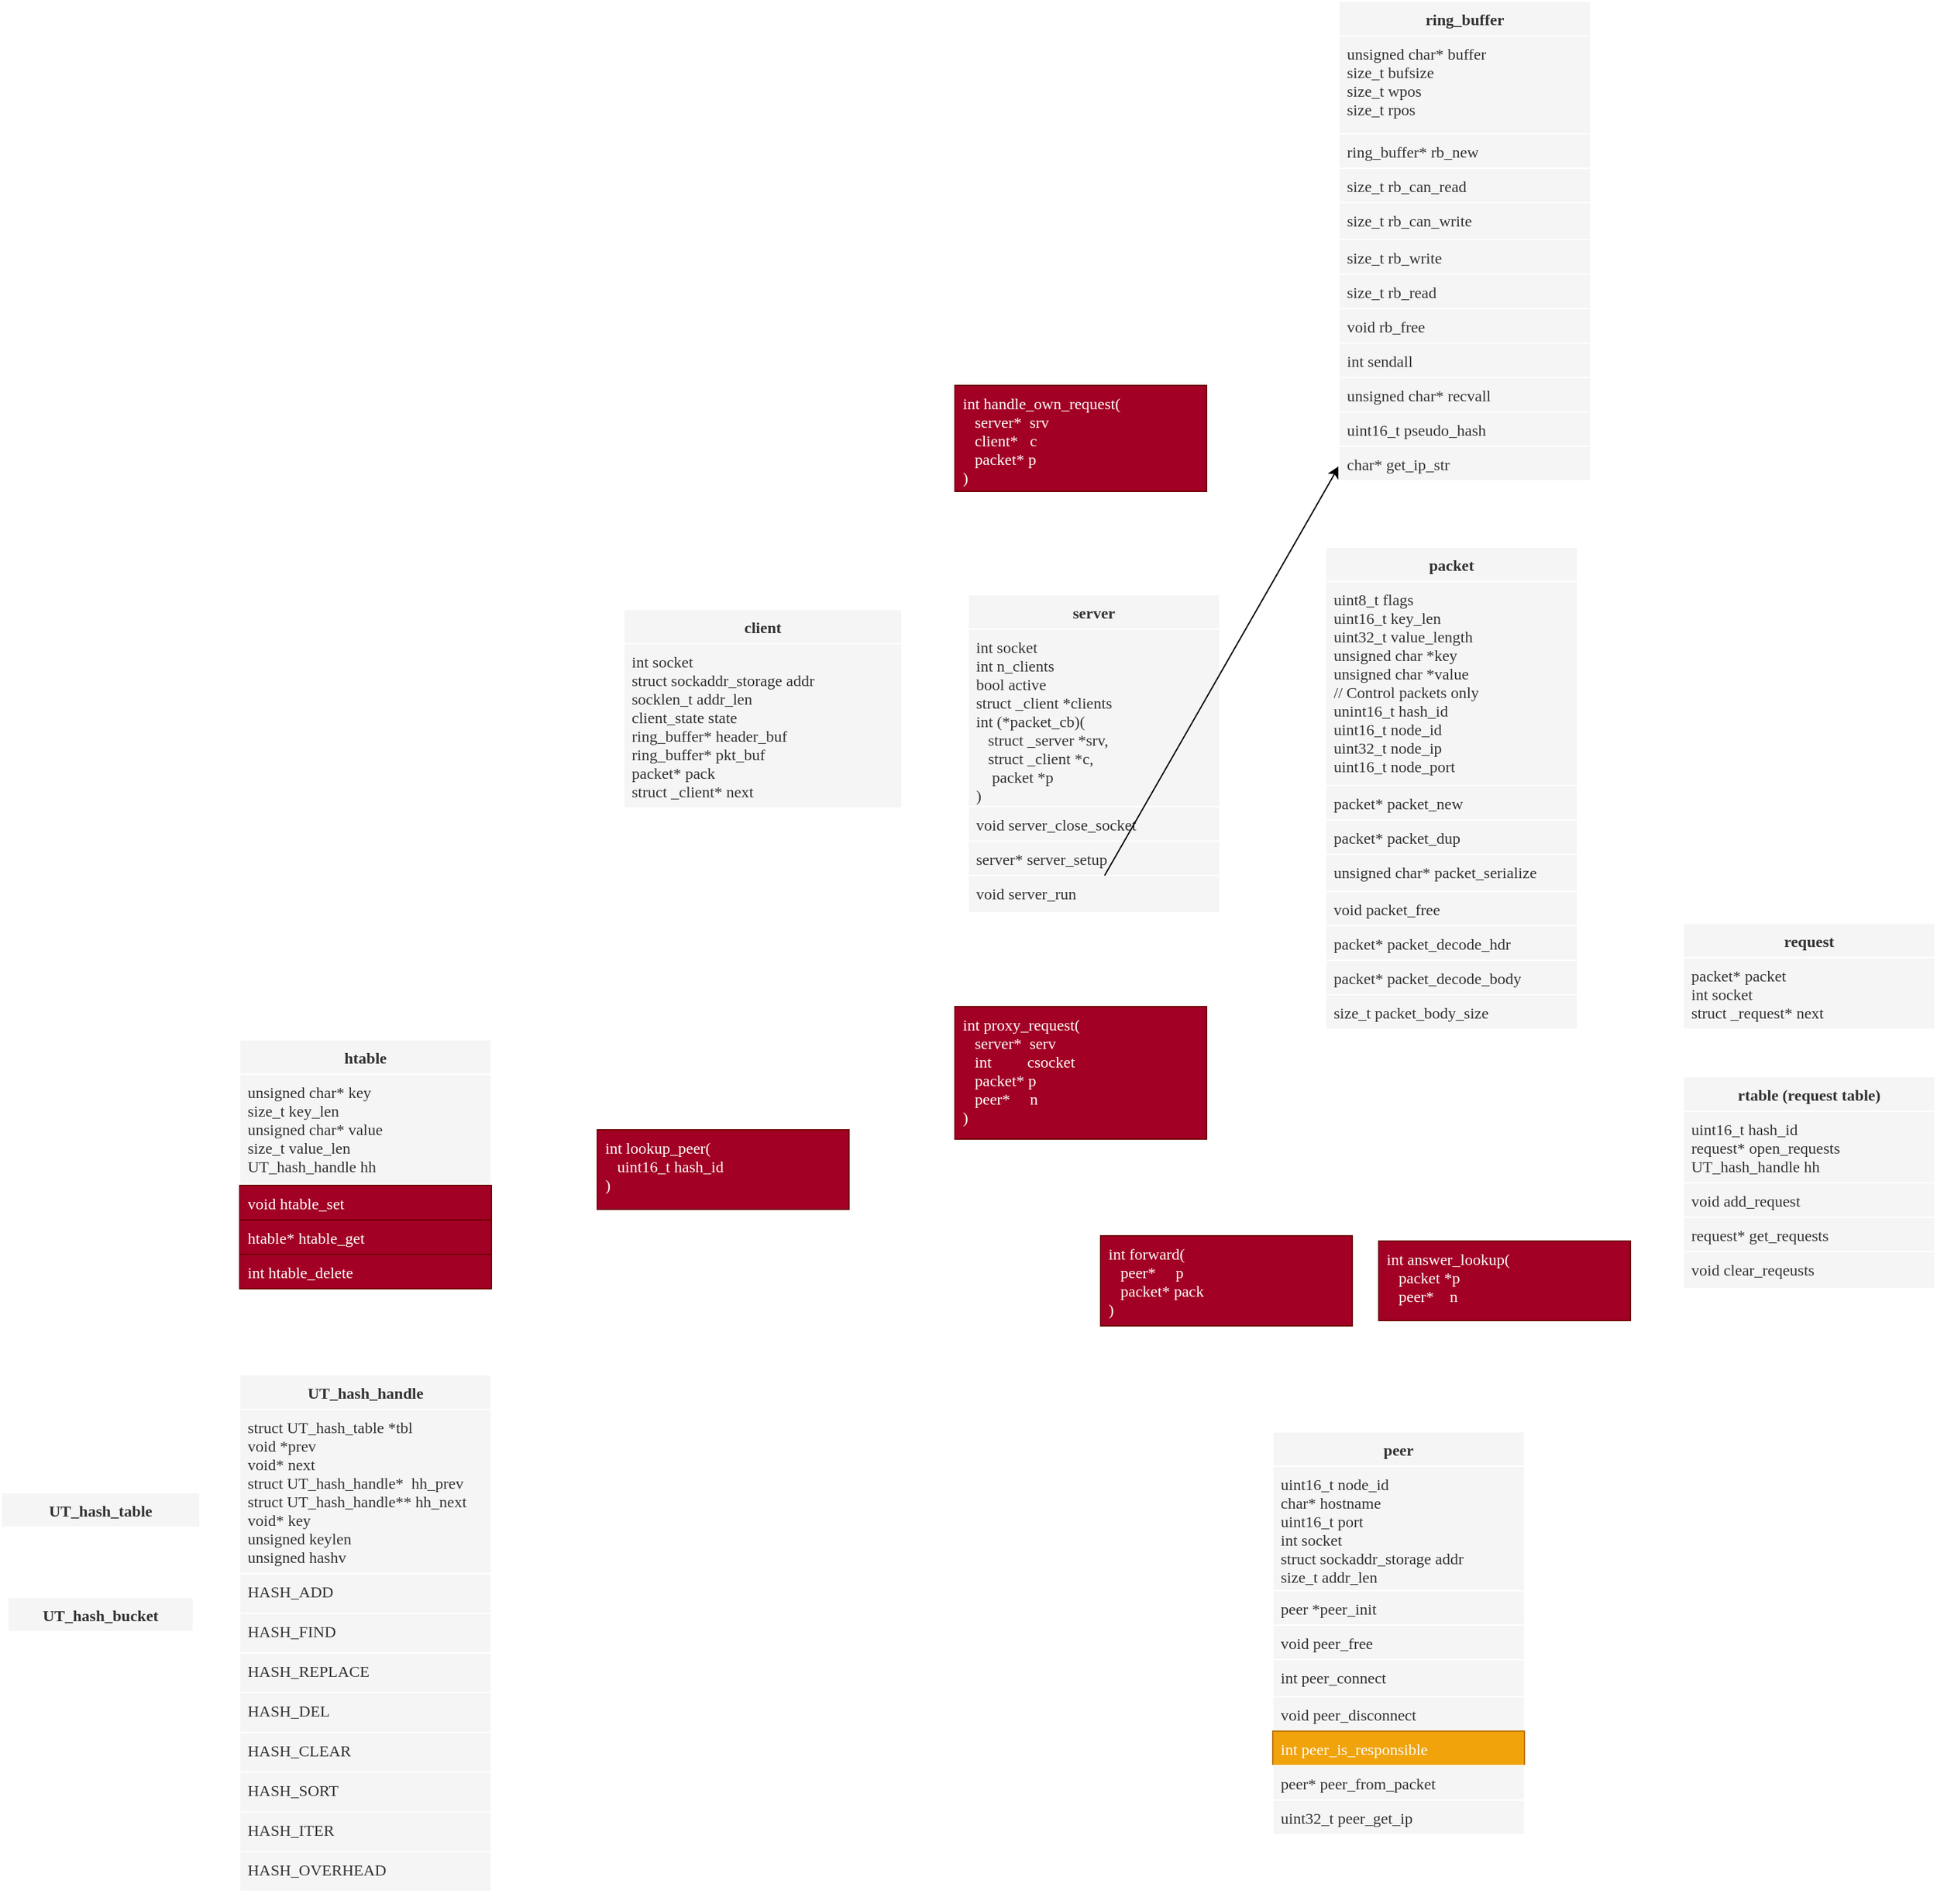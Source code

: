 <mxfile version="12.6.5" type="device"><diagram id="C5RBs43oDa-KdzZeNtuy" name="structs"><mxGraphModel dx="1529" dy="2798" grid="1" gridSize="10" guides="1" tooltips="1" connect="1" arrows="1" fold="1" page="1" pageScale="1" pageWidth="827" pageHeight="1169" math="0" shadow="0" extFonts="JetBrains Mono^https://fonts.googleapis.com/css?family=JetBrains+Mono"><root><mxCell id="WIyWlLk6GJQsqaUBKTNV-0"/><mxCell id="WIyWlLk6GJQsqaUBKTNV-1" parent="WIyWlLk6GJQsqaUBKTNV-0"/><mxCell id="I-B3Q_FS86BND2c91ETe-161" style="rounded=0;orthogonalLoop=1;jettySize=auto;html=1;labelBackgroundColor=none;fillColor=#f5f5f5;strokeColor=#FFFFFF;fontFamily=JetBrains Mono;FType=g;" parent="WIyWlLk6GJQsqaUBKTNV-1" source="I-B3Q_FS86BND2c91ETe-24" target="I-B3Q_FS86BND2c91ETe-50" edge="1"><mxGeometry relative="1" as="geometry"/></mxCell><mxCell id="I-B3Q_FS86BND2c91ETe-180" style="edgeStyle=none;rounded=0;orthogonalLoop=1;jettySize=auto;html=1;labelBackgroundColor=none;strokeColor=#FFFFFF;fontFamily=JetBrains Mono;FType=g;" parent="WIyWlLk6GJQsqaUBKTNV-1" source="I-B3Q_FS86BND2c91ETe-24" target="I-B3Q_FS86BND2c91ETe-173" edge="1"><mxGeometry relative="1" as="geometry"/></mxCell><mxCell id="I-B3Q_FS86BND2c91ETe-182" style="edgeStyle=none;rounded=0;orthogonalLoop=1;jettySize=auto;html=1;labelBackgroundColor=none;strokeColor=#FFFFFF;fontFamily=JetBrains Mono;FType=g;" parent="WIyWlLk6GJQsqaUBKTNV-1" source="I-B3Q_FS86BND2c91ETe-24" target="I-B3Q_FS86BND2c91ETe-174" edge="1"><mxGeometry relative="1" as="geometry"/></mxCell><mxCell id="I-B3Q_FS86BND2c91ETe-183" style="edgeStyle=none;rounded=0;orthogonalLoop=1;jettySize=auto;html=1;labelBackgroundColor=none;strokeColor=#FFFFFF;fontFamily=JetBrains Mono;FType=g;" parent="WIyWlLk6GJQsqaUBKTNV-1" source="I-B3Q_FS86BND2c91ETe-24" target="I-B3Q_FS86BND2c91ETe-176" edge="1"><mxGeometry relative="1" as="geometry"/></mxCell><mxCell id="I-B3Q_FS86BND2c91ETe-186" style="edgeStyle=none;rounded=0;orthogonalLoop=1;jettySize=auto;html=1;labelBackgroundColor=none;strokeColor=#FFFFFF;fontFamily=JetBrains Mono;FType=g;" parent="WIyWlLk6GJQsqaUBKTNV-1" source="I-B3Q_FS86BND2c91ETe-24" target="I-B3Q_FS86BND2c91ETe-177" edge="1"><mxGeometry relative="1" as="geometry"/></mxCell><mxCell id="I-B3Q_FS86BND2c91ETe-24" value="packet" style="swimlane;fontStyle=1;align=center;verticalAlign=top;childLayout=stackLayout;horizontal=1;startSize=26;horizontalStack=0;resizeParent=1;resizeParentMax=0;resizeLast=0;collapsible=1;marginBottom=0;labelBackgroundColor=none;fillColor=#f5f5f5;strokeColor=#FFFFFF;fontColor=#333333;fontFamily=JetBrains Mono;FType=g;" parent="WIyWlLk6GJQsqaUBKTNV-1" vertex="1"><mxGeometry x="240" y="-1047" width="190" height="372" as="geometry"><mxRectangle x="-140" y="226" width="80" height="26" as="alternateBounds"/></mxGeometry></mxCell><mxCell id="I-B3Q_FS86BND2c91ETe-25" value="uint8_t flags&#10;uint16_t key_len&#10;uint32_t value_length&#10;unsigned char *key&#10;unsigned char *value&#10;// Control packets only&#10;unint16_t hash_id&#10;uint16_t node_id&#10;uint32_t node_ip&#10;uint16_t node_port" style="text;align=left;verticalAlign=top;spacingLeft=4;spacingRight=4;overflow=hidden;rotatable=0;points=[[0,0.5],[1,0.5]];portConstraint=eastwest;labelBackgroundColor=none;fillColor=#f5f5f5;strokeColor=#FFFFFF;fontColor=#333333;fontFamily=JetBrains Mono;FType=g;" parent="I-B3Q_FS86BND2c91ETe-24" vertex="1"><mxGeometry y="26" width="190" height="154" as="geometry"/></mxCell><mxCell id="I-B3Q_FS86BND2c91ETe-26" value="packet* packet_new" style="text;align=left;verticalAlign=top;spacingLeft=4;spacingRight=4;overflow=hidden;rotatable=0;points=[[0,0.5],[1,0.5]];portConstraint=eastwest;labelBackgroundColor=none;fillColor=#f5f5f5;strokeColor=#FFFFFF;fontColor=#333333;fontFamily=JetBrains Mono;FType=g;" parent="I-B3Q_FS86BND2c91ETe-24" vertex="1"><mxGeometry y="180" width="190" height="26" as="geometry"/></mxCell><mxCell id="I-B3Q_FS86BND2c91ETe-27" value="packet* packet_dup" style="text;align=left;verticalAlign=top;spacingLeft=4;spacingRight=4;overflow=hidden;rotatable=0;points=[[0,0.5],[1,0.5]];portConstraint=eastwest;labelBackgroundColor=none;fillColor=#f5f5f5;strokeColor=#FFFFFF;fontColor=#333333;fontFamily=JetBrains Mono;FType=g;" parent="I-B3Q_FS86BND2c91ETe-24" vertex="1"><mxGeometry y="206" width="190" height="26" as="geometry"/></mxCell><mxCell id="I-B3Q_FS86BND2c91ETe-28" value="unsigned char* packet_serialize" style="text;align=left;verticalAlign=top;spacingLeft=4;spacingRight=4;overflow=hidden;rotatable=0;points=[[0,0.5],[1,0.5]];portConstraint=eastwest;labelBackgroundColor=none;fillColor=#f5f5f5;strokeColor=#FFFFFF;fontColor=#333333;fontFamily=JetBrains Mono;FType=g;" parent="I-B3Q_FS86BND2c91ETe-24" vertex="1"><mxGeometry y="232" width="190" height="28" as="geometry"/></mxCell><mxCell id="I-B3Q_FS86BND2c91ETe-30" value="void packet_free" style="text;align=left;verticalAlign=top;spacingLeft=4;spacingRight=4;overflow=hidden;rotatable=0;points=[[0,0.5],[1,0.5]];portConstraint=eastwest;labelBackgroundColor=none;fillColor=#f5f5f5;strokeColor=#FFFFFF;fontColor=#333333;fontFamily=JetBrains Mono;FType=g;" parent="I-B3Q_FS86BND2c91ETe-24" vertex="1"><mxGeometry y="260" width="190" height="26" as="geometry"/></mxCell><mxCell id="I-B3Q_FS86BND2c91ETe-23" value="packet* packet_decode_hdr" style="text;align=left;verticalAlign=top;spacingLeft=4;spacingRight=4;overflow=hidden;rotatable=0;points=[[0,0.5],[1,0.5]];portConstraint=eastwest;labelBackgroundColor=none;fillColor=#f5f5f5;strokeColor=#FFFFFF;fontColor=#333333;fontFamily=JetBrains Mono;FType=g;" parent="I-B3Q_FS86BND2c91ETe-24" vertex="1"><mxGeometry y="286" width="190" height="26" as="geometry"/></mxCell><mxCell id="I-B3Q_FS86BND2c91ETe-37" value="packet* packet_decode_body" style="text;align=left;verticalAlign=top;spacingLeft=4;spacingRight=4;overflow=hidden;rotatable=0;points=[[0,0.5],[1,0.5]];portConstraint=eastwest;labelBackgroundColor=none;fillColor=#f5f5f5;strokeColor=#FFFFFF;fontColor=#333333;fontFamily=JetBrains Mono;FType=g;" parent="I-B3Q_FS86BND2c91ETe-24" vertex="1"><mxGeometry y="312" width="190" height="26" as="geometry"/></mxCell><mxCell id="I-B3Q_FS86BND2c91ETe-39" value="size_t packet_body_size" style="text;align=left;verticalAlign=top;spacingLeft=4;spacingRight=4;overflow=hidden;rotatable=0;points=[[0,0.5],[1,0.5]];portConstraint=eastwest;labelBackgroundColor=none;fillColor=#f5f5f5;strokeColor=#FFFFFF;fontColor=#333333;fontFamily=JetBrains Mono;FType=g;" parent="I-B3Q_FS86BND2c91ETe-24" vertex="1"><mxGeometry y="338" width="190" height="26" as="geometry"/></mxCell><mxCell id="I-B3Q_FS86BND2c91ETe-29" value="" style="line;strokeWidth=1;align=left;verticalAlign=middle;spacingTop=-1;spacingLeft=3;spacingRight=3;rotatable=0;labelPosition=right;points=[];portConstraint=eastwest;labelBackgroundColor=none;fillColor=#f5f5f5;strokeColor=#FFFFFF;fontColor=#333333;fontFamily=JetBrains Mono;FType=g;" parent="I-B3Q_FS86BND2c91ETe-24" vertex="1"><mxGeometry y="364" width="190" height="8" as="geometry"/></mxCell><mxCell id="I-B3Q_FS86BND2c91ETe-159" style="rounded=0;orthogonalLoop=1;jettySize=auto;html=1;labelBackgroundColor=none;fillColor=#f5f5f5;strokeColor=#FFFFFF;fontFamily=JetBrains Mono;FType=g;" parent="WIyWlLk6GJQsqaUBKTNV-1" source="I-B3Q_FS86BND2c91ETe-40" target="I-B3Q_FS86BND2c91ETe-50" edge="1"><mxGeometry relative="1" as="geometry"/></mxCell><mxCell id="I-B3Q_FS86BND2c91ETe-184" style="edgeStyle=none;rounded=0;orthogonalLoop=1;jettySize=auto;html=1;labelBackgroundColor=none;strokeColor=#FFFFFF;fontFamily=JetBrains Mono;FType=g;" parent="WIyWlLk6GJQsqaUBKTNV-1" source="I-B3Q_FS86BND2c91ETe-40" target="I-B3Q_FS86BND2c91ETe-176" edge="1"><mxGeometry relative="1" as="geometry"/></mxCell><mxCell id="I-B3Q_FS86BND2c91ETe-40" value="client" style="swimlane;fontStyle=1;align=center;verticalAlign=top;childLayout=stackLayout;horizontal=1;startSize=26;horizontalStack=0;resizeParent=1;resizeParentMax=0;resizeLast=0;collapsible=1;marginBottom=0;labelBackgroundColor=none;fillColor=#f5f5f5;strokeColor=#FFFFFF;fontColor=#333333;fontFamily=JetBrains Mono;FType=g;" parent="WIyWlLk6GJQsqaUBKTNV-1" vertex="1"><mxGeometry x="-290" y="-1000" width="210" height="158" as="geometry"><mxRectangle x="30" y="250" width="80" height="26" as="alternateBounds"/></mxGeometry></mxCell><mxCell id="I-B3Q_FS86BND2c91ETe-41" value="int socket&#10;struct sockaddr_storage addr&#10;socklen_t addr_len&#10;client_state state&#10;ring_buffer* header_buf&#10;ring_buffer* pkt_buf&#10;packet* pack&#10;struct _client* next" style="text;align=left;verticalAlign=top;spacingLeft=4;spacingRight=4;overflow=hidden;rotatable=0;points=[[0,0.5],[1,0.5]];portConstraint=eastwest;labelBackgroundColor=none;fillColor=#f5f5f5;strokeColor=#FFFFFF;fontColor=#333333;fontStyle=0;fontFamily=JetBrains Mono;FType=g;" parent="I-B3Q_FS86BND2c91ETe-40" vertex="1"><mxGeometry y="26" width="210" height="124" as="geometry"/></mxCell><mxCell id="I-B3Q_FS86BND2c91ETe-49" value="" style="line;strokeWidth=1;align=left;verticalAlign=middle;spacingTop=-1;spacingLeft=3;spacingRight=3;rotatable=0;labelPosition=right;points=[];portConstraint=eastwest;labelBackgroundColor=none;fillColor=#f5f5f5;strokeColor=#FFFFFF;fontColor=#333333;fontFamily=JetBrains Mono;FType=g;" parent="I-B3Q_FS86BND2c91ETe-40" vertex="1"><mxGeometry y="150" width="210" height="8" as="geometry"/></mxCell><mxCell id="I-B3Q_FS86BND2c91ETe-181" style="edgeStyle=none;rounded=0;orthogonalLoop=1;jettySize=auto;html=1;labelBackgroundColor=none;strokeColor=#FFFFFF;fontFamily=JetBrains Mono;FType=g;" parent="WIyWlLk6GJQsqaUBKTNV-1" source="I-B3Q_FS86BND2c91ETe-50" target="I-B3Q_FS86BND2c91ETe-174" edge="1"><mxGeometry relative="1" as="geometry"/></mxCell><mxCell id="I-B3Q_FS86BND2c91ETe-185" style="edgeStyle=none;rounded=0;orthogonalLoop=1;jettySize=auto;html=1;labelBackgroundColor=none;strokeColor=#FFFFFF;fontFamily=JetBrains Mono;FType=g;" parent="WIyWlLk6GJQsqaUBKTNV-1" source="I-B3Q_FS86BND2c91ETe-50" target="I-B3Q_FS86BND2c91ETe-176" edge="1"><mxGeometry relative="1" as="geometry"/></mxCell><mxCell id="I-B3Q_FS86BND2c91ETe-50" value="server" style="swimlane;fontStyle=1;align=center;verticalAlign=top;childLayout=stackLayout;horizontal=1;startSize=26;horizontalStack=0;resizeParent=1;resizeParentMax=0;resizeLast=0;collapsible=1;marginBottom=0;labelBackgroundColor=none;fillColor=#f5f5f5;strokeColor=#FFFFFF;fontColor=#333333;fontFamily=JetBrains Mono;FType=g;" parent="WIyWlLk6GJQsqaUBKTNV-1" vertex="1"><mxGeometry x="-30" y="-1011" width="190" height="248" as="geometry"><mxRectangle x="230" y="250" width="80" height="26" as="alternateBounds"/></mxGeometry></mxCell><mxCell id="I-B3Q_FS86BND2c91ETe-51" value="int socket&#10;int n_clients&#10;bool active&#10;struct _client *clients&#10;int (*packet_cb)(&#10;   struct _server *srv,&#10;   struct _client *c,&#10;    packet *p&#10;)" style="text;align=left;verticalAlign=top;spacingLeft=4;spacingRight=4;overflow=hidden;rotatable=0;points=[[0,0.5],[1,0.5]];portConstraint=eastwest;labelBackgroundColor=none;fillColor=#f5f5f5;strokeColor=#FFFFFF;fontColor=#333333;fontFamily=JetBrains Mono;FType=g;" parent="I-B3Q_FS86BND2c91ETe-50" vertex="1"><mxGeometry y="26" width="190" height="134" as="geometry"/></mxCell><mxCell id="I-B3Q_FS86BND2c91ETe-52" value="void server_close_socket" style="text;align=left;verticalAlign=top;spacingLeft=4;spacingRight=4;overflow=hidden;rotatable=0;points=[[0,0.5],[1,0.5]];portConstraint=eastwest;labelBackgroundColor=none;fillColor=#f5f5f5;strokeColor=#FFFFFF;fontColor=#333333;fontFamily=JetBrains Mono;FType=g;" parent="I-B3Q_FS86BND2c91ETe-50" vertex="1"><mxGeometry y="160" width="190" height="26" as="geometry"/></mxCell><mxCell id="I-B3Q_FS86BND2c91ETe-53" value="server* server_setup" style="text;align=left;verticalAlign=top;spacingLeft=4;spacingRight=4;overflow=hidden;rotatable=0;points=[[0,0.5],[1,0.5]];portConstraint=eastwest;labelBackgroundColor=none;fillColor=#f5f5f5;strokeColor=#FFFFFF;fontColor=#333333;fontFamily=JetBrains Mono;FType=g;" parent="I-B3Q_FS86BND2c91ETe-50" vertex="1"><mxGeometry y="186" width="190" height="26" as="geometry"/></mxCell><mxCell id="I-B3Q_FS86BND2c91ETe-54" value="void server_run" style="text;align=left;verticalAlign=top;spacingLeft=4;spacingRight=4;overflow=hidden;rotatable=0;points=[[0,0.5],[1,0.5]];portConstraint=eastwest;labelBackgroundColor=none;fillColor=#f5f5f5;strokeColor=#FFFFFF;fontColor=#333333;fontFamily=JetBrains Mono;FType=g;" parent="I-B3Q_FS86BND2c91ETe-50" vertex="1"><mxGeometry y="212" width="190" height="28" as="geometry"/></mxCell><mxCell id="I-B3Q_FS86BND2c91ETe-59" value="" style="line;strokeWidth=1;align=left;verticalAlign=middle;spacingTop=-1;spacingLeft=3;spacingRight=3;rotatable=0;labelPosition=right;points=[];portConstraint=eastwest;labelBackgroundColor=none;fillColor=#f5f5f5;strokeColor=#FFFFFF;fontColor=#333333;fontFamily=JetBrains Mono;FType=g;" parent="I-B3Q_FS86BND2c91ETe-50" vertex="1"><mxGeometry y="240" width="190" height="8" as="geometry"/></mxCell><mxCell id="I-B3Q_FS86BND2c91ETe-179" style="edgeStyle=none;rounded=0;orthogonalLoop=1;jettySize=auto;html=1;labelBackgroundColor=none;strokeColor=#FFFFFF;fontFamily=JetBrains Mono;FType=g;" parent="WIyWlLk6GJQsqaUBKTNV-1" source="I-B3Q_FS86BND2c91ETe-74" target="I-B3Q_FS86BND2c91ETe-173" edge="1"><mxGeometry relative="1" as="geometry"/></mxCell><mxCell id="I-B3Q_FS86BND2c91ETe-187" style="edgeStyle=none;rounded=0;orthogonalLoop=1;jettySize=auto;html=1;labelBackgroundColor=none;strokeColor=#FFFFFF;fontFamily=JetBrains Mono;FType=g;" parent="WIyWlLk6GJQsqaUBKTNV-1" source="I-B3Q_FS86BND2c91ETe-74" target="I-B3Q_FS86BND2c91ETe-177" edge="1"><mxGeometry relative="1" as="geometry"/></mxCell><mxCell id="I-B3Q_FS86BND2c91ETe-74" value="peer" style="swimlane;fontStyle=1;align=center;verticalAlign=top;childLayout=stackLayout;horizontal=1;startSize=26;horizontalStack=0;resizeParent=1;resizeParentMax=0;resizeLast=0;collapsible=1;marginBottom=0;labelBackgroundColor=none;fillColor=#f5f5f5;strokeColor=#FFFFFF;fontColor=#333333;fontFamily=JetBrains Mono;FType=g;" parent="WIyWlLk6GJQsqaUBKTNV-1" vertex="1"><mxGeometry x="200" y="-379" width="190" height="312" as="geometry"><mxRectangle x="-10" y="520" width="80" height="26" as="alternateBounds"/></mxGeometry></mxCell><mxCell id="I-B3Q_FS86BND2c91ETe-75" value="uint16_t node_id&#10;char* hostname&#10;uint16_t port&#10;int socket&#10;struct sockaddr_storage addr&#10;size_t addr_len" style="text;align=left;verticalAlign=top;spacingLeft=4;spacingRight=4;overflow=hidden;rotatable=0;points=[[0,0.5],[1,0.5]];portConstraint=eastwest;labelBackgroundColor=none;fillColor=#f5f5f5;strokeColor=#FFFFFF;fontColor=#333333;fontFamily=JetBrains Mono;FType=g;" parent="I-B3Q_FS86BND2c91ETe-74" vertex="1"><mxGeometry y="26" width="190" height="94" as="geometry"/></mxCell><mxCell id="I-B3Q_FS86BND2c91ETe-76" value="peer *peer_init" style="text;align=left;verticalAlign=top;spacingLeft=4;spacingRight=4;overflow=hidden;rotatable=0;points=[[0,0.5],[1,0.5]];portConstraint=eastwest;labelBackgroundColor=none;fillColor=#f5f5f5;strokeColor=#FFFFFF;fontColor=#333333;fontFamily=JetBrains Mono;FType=g;" parent="I-B3Q_FS86BND2c91ETe-74" vertex="1"><mxGeometry y="120" width="190" height="26" as="geometry"/></mxCell><mxCell id="I-B3Q_FS86BND2c91ETe-77" value="void peer_free" style="text;align=left;verticalAlign=top;spacingLeft=4;spacingRight=4;overflow=hidden;rotatable=0;points=[[0,0.5],[1,0.5]];portConstraint=eastwest;labelBackgroundColor=none;fillColor=#f5f5f5;strokeColor=#FFFFFF;fontColor=#333333;fontFamily=JetBrains Mono;FType=g;" parent="I-B3Q_FS86BND2c91ETe-74" vertex="1"><mxGeometry y="146" width="190" height="26" as="geometry"/></mxCell><mxCell id="I-B3Q_FS86BND2c91ETe-78" value="int peer_connect" style="text;align=left;verticalAlign=top;spacingLeft=4;spacingRight=4;overflow=hidden;rotatable=0;points=[[0,0.5],[1,0.5]];portConstraint=eastwest;labelBackgroundColor=none;fillColor=#f5f5f5;strokeColor=#FFFFFF;fontColor=#333333;fontFamily=JetBrains Mono;FType=g;" parent="I-B3Q_FS86BND2c91ETe-74" vertex="1"><mxGeometry y="172" width="190" height="28" as="geometry"/></mxCell><mxCell id="I-B3Q_FS86BND2c91ETe-79" value="void peer_disconnect" style="text;align=left;verticalAlign=top;spacingLeft=4;spacingRight=4;overflow=hidden;rotatable=0;points=[[0,0.5],[1,0.5]];portConstraint=eastwest;labelBackgroundColor=none;fillColor=#f5f5f5;strokeColor=#FFFFFF;fontColor=#333333;fontFamily=JetBrains Mono;FType=g;" parent="I-B3Q_FS86BND2c91ETe-74" vertex="1"><mxGeometry y="200" width="190" height="26" as="geometry"/></mxCell><mxCell id="I-B3Q_FS86BND2c91ETe-80" value="int peer_is_responsible" style="text;align=left;verticalAlign=top;spacingLeft=4;spacingRight=4;overflow=hidden;rotatable=0;points=[[0,0.5],[1,0.5]];portConstraint=eastwest;labelBackgroundColor=none;fillColor=#f0a30a;strokeColor=#BD7000;fontColor=#ffffff;fontFamily=JetBrains Mono;FType=g;" parent="I-B3Q_FS86BND2c91ETe-74" vertex="1"><mxGeometry y="226" width="190" height="26" as="geometry"/></mxCell><mxCell id="I-B3Q_FS86BND2c91ETe-81" value="peer* peer_from_packet" style="text;align=left;verticalAlign=top;spacingLeft=4;spacingRight=4;overflow=hidden;rotatable=0;points=[[0,0.5],[1,0.5]];portConstraint=eastwest;labelBackgroundColor=none;fillColor=#f5f5f5;strokeColor=#FFFFFF;fontColor=#333333;fontFamily=JetBrains Mono;FType=g;" parent="I-B3Q_FS86BND2c91ETe-74" vertex="1"><mxGeometry y="252" width="190" height="26" as="geometry"/></mxCell><mxCell id="I-B3Q_FS86BND2c91ETe-82" value="uint32_t peer_get_ip" style="text;align=left;verticalAlign=top;spacingLeft=4;spacingRight=4;overflow=hidden;rotatable=0;points=[[0,0.5],[1,0.5]];portConstraint=eastwest;labelBackgroundColor=none;fillColor=#f5f5f5;strokeColor=#FFFFFF;fontColor=#333333;fontFamily=JetBrains Mono;FType=g;" parent="I-B3Q_FS86BND2c91ETe-74" vertex="1"><mxGeometry y="278" width="190" height="26" as="geometry"/></mxCell><mxCell id="I-B3Q_FS86BND2c91ETe-86" value="" style="line;strokeWidth=1;align=left;verticalAlign=middle;spacingTop=-1;spacingLeft=3;spacingRight=3;rotatable=0;labelPosition=right;points=[];portConstraint=eastwest;labelBackgroundColor=none;fillColor=#f5f5f5;strokeColor=#FFFFFF;fontColor=#333333;fontFamily=JetBrains Mono;FType=g;" parent="I-B3Q_FS86BND2c91ETe-74" vertex="1"><mxGeometry y="304" width="190" height="8" as="geometry"/></mxCell><mxCell id="I-B3Q_FS86BND2c91ETe-115" style="rounded=0;orthogonalLoop=1;jettySize=auto;html=1;labelBackgroundColor=none;fillColor=#f5f5f5;strokeColor=#FFFFFF;fontFamily=JetBrains Mono;FType=g;" parent="WIyWlLk6GJQsqaUBKTNV-1" source="I-B3Q_FS86BND2c91ETe-87" target="I-B3Q_FS86BND2c91ETe-100" edge="1"><mxGeometry relative="1" as="geometry"/></mxCell><mxCell id="I-B3Q_FS86BND2c91ETe-87" value="request" style="swimlane;fontStyle=1;align=center;verticalAlign=top;childLayout=stackLayout;horizontal=1;startSize=26;horizontalStack=0;resizeParent=1;resizeParentMax=0;resizeLast=0;collapsible=1;marginBottom=0;labelBackgroundColor=none;fillColor=#f5f5f5;strokeColor=#FFFFFF;fontColor=#333333;fontFamily=JetBrains Mono;FType=g;" parent="WIyWlLk6GJQsqaUBKTNV-1" vertex="1"><mxGeometry x="510" y="-763" width="190" height="88" as="geometry"><mxRectangle x="-10" y="520" width="80" height="26" as="alternateBounds"/></mxGeometry></mxCell><mxCell id="I-B3Q_FS86BND2c91ETe-88" value="packet* packet&#10;int socket&#10;struct _request* next&#10;" style="text;align=left;verticalAlign=top;spacingLeft=4;spacingRight=4;overflow=hidden;rotatable=0;points=[[0,0.5],[1,0.5]];portConstraint=eastwest;labelBackgroundColor=none;fillColor=#f5f5f5;strokeColor=#FFFFFF;fontColor=#333333;fontFamily=JetBrains Mono;FType=g;" parent="I-B3Q_FS86BND2c91ETe-87" vertex="1"><mxGeometry y="26" width="190" height="54" as="geometry"/></mxCell><mxCell id="I-B3Q_FS86BND2c91ETe-99" value="" style="line;strokeWidth=1;align=left;verticalAlign=middle;spacingTop=-1;spacingLeft=3;spacingRight=3;rotatable=0;labelPosition=right;points=[];portConstraint=eastwest;labelBackgroundColor=none;fillColor=#f5f5f5;strokeColor=#FFFFFF;fontColor=#333333;fontFamily=JetBrains Mono;FType=g;" parent="I-B3Q_FS86BND2c91ETe-87" vertex="1"><mxGeometry y="80" width="190" height="8" as="geometry"/></mxCell><mxCell id="I-B3Q_FS86BND2c91ETe-100" value="rtable (request table)" style="swimlane;fontStyle=1;align=center;verticalAlign=top;childLayout=stackLayout;horizontal=1;startSize=26;horizontalStack=0;resizeParent=1;resizeParentMax=0;resizeLast=0;collapsible=1;marginBottom=0;labelBackgroundColor=none;fillColor=#f5f5f5;strokeColor=#FFFFFF;fontColor=#333333;fontFamily=JetBrains Mono;FType=g;" parent="WIyWlLk6GJQsqaUBKTNV-1" vertex="1"><mxGeometry x="510" y="-647" width="190" height="168" as="geometry"><mxRectangle x="-10" y="520" width="80" height="26" as="alternateBounds"/></mxGeometry></mxCell><mxCell id="I-B3Q_FS86BND2c91ETe-101" value="uint16_t hash_id&#10;request* open_requests&#10;UT_hash_handle hh" style="text;align=left;verticalAlign=top;spacingLeft=4;spacingRight=4;overflow=hidden;rotatable=0;points=[[0,0.5],[1,0.5]];portConstraint=eastwest;labelBackgroundColor=none;fillColor=#f5f5f5;strokeColor=#FFFFFF;fontColor=#333333;fontFamily=JetBrains Mono;FType=g;" parent="I-B3Q_FS86BND2c91ETe-100" vertex="1"><mxGeometry y="26" width="190" height="54" as="geometry"/></mxCell><mxCell id="I-B3Q_FS86BND2c91ETe-102" value="void add_request" style="text;align=left;verticalAlign=top;spacingLeft=4;spacingRight=4;overflow=hidden;rotatable=0;points=[[0,0.5],[1,0.5]];portConstraint=eastwest;labelBackgroundColor=none;fillColor=#f5f5f5;strokeColor=#FFFFFF;fontColor=#333333;fontFamily=JetBrains Mono;FType=g;" parent="I-B3Q_FS86BND2c91ETe-100" vertex="1"><mxGeometry y="80" width="190" height="26" as="geometry"/></mxCell><mxCell id="I-B3Q_FS86BND2c91ETe-103" value="request* get_requests" style="text;align=left;verticalAlign=top;spacingLeft=4;spacingRight=4;overflow=hidden;rotatable=0;points=[[0,0.5],[1,0.5]];portConstraint=eastwest;labelBackgroundColor=none;fillColor=#f5f5f5;strokeColor=#FFFFFF;fontColor=#333333;fontFamily=JetBrains Mono;FType=g;" parent="I-B3Q_FS86BND2c91ETe-100" vertex="1"><mxGeometry y="106" width="190" height="26" as="geometry"/></mxCell><mxCell id="I-B3Q_FS86BND2c91ETe-104" value="void clear_reqeusts" style="text;align=left;verticalAlign=top;spacingLeft=4;spacingRight=4;overflow=hidden;rotatable=0;points=[[0,0.5],[1,0.5]];portConstraint=eastwest;labelBackgroundColor=none;fillColor=#f5f5f5;strokeColor=#FFFFFF;fontColor=#333333;fontFamily=JetBrains Mono;FType=g;" parent="I-B3Q_FS86BND2c91ETe-100" vertex="1"><mxGeometry y="132" width="190" height="28" as="geometry"/></mxCell><mxCell id="I-B3Q_FS86BND2c91ETe-112" value="" style="line;strokeWidth=1;align=left;verticalAlign=middle;spacingTop=-1;spacingLeft=3;spacingRight=3;rotatable=0;labelPosition=right;points=[];portConstraint=eastwest;labelBackgroundColor=none;fillColor=#f5f5f5;strokeColor=#FFFFFF;fontColor=#333333;fontFamily=JetBrains Mono;FType=g;" parent="I-B3Q_FS86BND2c91ETe-100" vertex="1"><mxGeometry y="160" width="190" height="8" as="geometry"/></mxCell><mxCell id="I-B3Q_FS86BND2c91ETe-158" style="rounded=0;orthogonalLoop=1;jettySize=auto;html=1;labelBackgroundColor=none;fillColor=#f5f5f5;strokeColor=#FFFFFF;fontFamily=JetBrains Mono;FType=g;" parent="WIyWlLk6GJQsqaUBKTNV-1" source="I-B3Q_FS86BND2c91ETe-116" target="I-B3Q_FS86BND2c91ETe-153" edge="1"><mxGeometry relative="1" as="geometry"/></mxCell><mxCell id="I-B3Q_FS86BND2c91ETe-116" value="UT_hash_table" style="swimlane;fontStyle=1;align=center;verticalAlign=top;childLayout=stackLayout;horizontal=1;startSize=26;horizontalStack=0;resizeParent=1;resizeParentMax=0;resizeLast=0;collapsible=1;marginBottom=0;labelBackgroundColor=none;fillColor=#f5f5f5;strokeColor=#FFFFFF;fontColor=#333333;fontFamily=JetBrains Mono;FType=g;" parent="WIyWlLk6GJQsqaUBKTNV-1" vertex="1" collapsed="1"><mxGeometry x="-760" y="-333" width="150" height="30" as="geometry"><mxRectangle x="60" y="840" width="190" height="268" as="alternateBounds"/></mxGeometry></mxCell><mxCell id="I-B3Q_FS86BND2c91ETe-118" value="UT_hash_bucket *buckets&#10;unsigned num_buckets&#10;unsigned log2_num_buckets&#10;unsigned nu_items&#10;struct UT_hash_handle *tail&#10;ptrdiff_t hho&#10;unsigned ideal_chain_maxlen&#10;unsigned nonideal_items&#10;unsigned ineff_expands&#10;unsigned noexpand&#10;uint32_t signature&#10;#ifdef HASH_BLOOM&#10;uint32_t bloom_sig&#10;uin8_t *bloom_bv&#10;uin8_t bloom_nbits&#10;#endif" style="text;align=left;verticalAlign=top;spacingLeft=4;spacingRight=4;overflow=hidden;rotatable=0;points=[[0,0.5],[1,0.5]];portConstraint=eastwest;labelBackgroundColor=none;fillColor=#f5f5f5;strokeColor=#FFFFFF;fontColor=#333333;" parent="I-B3Q_FS86BND2c91ETe-116" vertex="1"><mxGeometry y="26" width="150" height="234" as="geometry"/></mxCell><mxCell id="I-B3Q_FS86BND2c91ETe-128" value="" style="line;strokeWidth=1;align=left;verticalAlign=middle;spacingTop=-1;spacingLeft=3;spacingRight=3;rotatable=0;labelPosition=right;points=[];portConstraint=eastwest;labelBackgroundColor=none;fillColor=#f5f5f5;strokeColor=#FFFFFF;fontColor=#333333;" parent="I-B3Q_FS86BND2c91ETe-116" vertex="1"><mxGeometry y="260" width="150" height="8" as="geometry"/></mxCell><mxCell id="I-B3Q_FS86BND2c91ETe-157" style="rounded=0;orthogonalLoop=1;jettySize=auto;html=1;labelBackgroundColor=none;fillColor=#f5f5f5;strokeColor=#FFFFFF;fontFamily=JetBrains Mono;FType=g;" parent="WIyWlLk6GJQsqaUBKTNV-1" source="I-B3Q_FS86BND2c91ETe-129" target="I-B3Q_FS86BND2c91ETe-153" edge="1"><mxGeometry relative="1" as="geometry"/></mxCell><mxCell id="I-B3Q_FS86BND2c91ETe-129" value="UT_hash_bucket" style="swimlane;fontStyle=1;align=center;verticalAlign=top;childLayout=stackLayout;horizontal=1;startSize=26;horizontalStack=0;resizeParent=1;resizeParentMax=0;resizeLast=0;collapsible=1;marginBottom=0;labelBackgroundColor=none;fillColor=#f5f5f5;strokeColor=#FFFFFF;fontColor=#333333;fontFamily=JetBrains Mono;FType=g;" parent="WIyWlLk6GJQsqaUBKTNV-1" vertex="1" collapsed="1"><mxGeometry x="-755" y="-254" width="140" height="30" as="geometry"><mxRectangle x="580" y="890" width="190" height="78" as="alternateBounds"/></mxGeometry></mxCell><mxCell id="I-B3Q_FS86BND2c91ETe-131" value="struct UT_hash_handle* hh_head&#10;unsigned count" style="text;align=left;verticalAlign=top;spacingLeft=4;spacingRight=4;overflow=hidden;rotatable=0;points=[[0,0.5],[1,0.5]];portConstraint=eastwest;labelBackgroundColor=none;fillColor=#f5f5f5;strokeColor=#FFFFFF;fontColor=#333333;" parent="I-B3Q_FS86BND2c91ETe-129" vertex="1"><mxGeometry y="26" width="140" height="44" as="geometry"/></mxCell><mxCell id="I-B3Q_FS86BND2c91ETe-140" value="" style="line;strokeWidth=1;align=left;verticalAlign=middle;spacingTop=-1;spacingLeft=3;spacingRight=3;rotatable=0;labelPosition=right;points=[];portConstraint=eastwest;labelBackgroundColor=none;fillColor=#f5f5f5;strokeColor=#FFFFFF;fontColor=#333333;" parent="I-B3Q_FS86BND2c91ETe-129" vertex="1"><mxGeometry y="70" width="140" height="8" as="geometry"/></mxCell><mxCell id="I-B3Q_FS86BND2c91ETe-160" style="rounded=0;orthogonalLoop=1;jettySize=auto;html=1;labelBackgroundColor=none;fillColor=#f5f5f5;strokeColor=#FFFFFF;fontFamily=JetBrains Mono;FType=g;" parent="WIyWlLk6GJQsqaUBKTNV-1" source="I-B3Q_FS86BND2c91ETe-153" target="I-B3Q_FS86BND2c91ETe-5" edge="1"><mxGeometry relative="1" as="geometry"/></mxCell><mxCell id="I-B3Q_FS86BND2c91ETe-153" value="UT_hash_handle" style="swimlane;fontStyle=1;align=center;verticalAlign=top;childLayout=stackLayout;horizontal=1;startSize=26;horizontalStack=0;resizeParent=1;resizeParentMax=0;resizeLast=0;collapsible=1;marginBottom=0;labelBackgroundColor=none;fillColor=#f5f5f5;strokeColor=#FFFFFF;fontColor=#333333;fontFamily=JetBrains Mono;FType=g;" parent="WIyWlLk6GJQsqaUBKTNV-1" vertex="1"><mxGeometry x="-580" y="-422" width="190" height="398" as="geometry"><mxRectangle x="-10" y="520" width="80" height="26" as="alternateBounds"/></mxGeometry></mxCell><mxCell id="I-B3Q_FS86BND2c91ETe-154" value="struct UT_hash_table *tbl&#10;void *prev&#10;void* next&#10;struct UT_hash_handle*  hh_prev&#10;struct UT_hash_handle** hh_next&#10;void* key&#10;unsigned keylen&#10;unsigned hashv&#10;" style="text;align=left;verticalAlign=top;spacingLeft=4;spacingRight=4;overflow=hidden;rotatable=0;points=[[0,0.5],[1,0.5]];portConstraint=eastwest;labelBackgroundColor=none;fillColor=#f5f5f5;strokeColor=#FFFFFF;fontColor=#333333;fontFamily=JetBrains Mono;FType=g;" parent="I-B3Q_FS86BND2c91ETe-153" vertex="1"><mxGeometry y="26" width="190" height="124" as="geometry"/></mxCell><mxCell id="I-B3Q_FS86BND2c91ETe-166" value="HASH_ADD" style="text;align=left;verticalAlign=top;spacingLeft=4;spacingRight=4;overflow=hidden;rotatable=0;points=[[0,0.5],[1,0.5]];portConstraint=eastwest;labelBackgroundColor=none;fillColor=#f5f5f5;strokeColor=#FFFFFF;fontColor=#333333;fontFamily=JetBrains Mono;FType=g;" parent="I-B3Q_FS86BND2c91ETe-153" vertex="1"><mxGeometry y="150" width="190" height="30" as="geometry"/></mxCell><mxCell id="I-B3Q_FS86BND2c91ETe-167" value="HASH_FIND" style="text;align=left;verticalAlign=top;spacingLeft=4;spacingRight=4;overflow=hidden;rotatable=0;points=[[0,0.5],[1,0.5]];portConstraint=eastwest;labelBackgroundColor=none;fillColor=#f5f5f5;strokeColor=#FFFFFF;fontColor=#333333;fontFamily=JetBrains Mono;FType=g;" parent="I-B3Q_FS86BND2c91ETe-153" vertex="1"><mxGeometry y="180" width="190" height="30" as="geometry"/></mxCell><mxCell id="I-B3Q_FS86BND2c91ETe-165" value="HASH_REPLACE" style="text;align=left;verticalAlign=top;spacingLeft=4;spacingRight=4;overflow=hidden;rotatable=0;points=[[0,0.5],[1,0.5]];portConstraint=eastwest;labelBackgroundColor=none;fillColor=#f5f5f5;strokeColor=#FFFFFF;fontColor=#333333;fontFamily=JetBrains Mono;FType=g;" parent="I-B3Q_FS86BND2c91ETe-153" vertex="1"><mxGeometry y="210" width="190" height="30" as="geometry"/></mxCell><mxCell id="I-B3Q_FS86BND2c91ETe-171" value="HASH_DEL" style="text;align=left;verticalAlign=top;spacingLeft=4;spacingRight=4;overflow=hidden;rotatable=0;points=[[0,0.5],[1,0.5]];portConstraint=eastwest;labelBackgroundColor=none;fillColor=#f5f5f5;strokeColor=#FFFFFF;fontColor=#333333;fontFamily=JetBrains Mono;FType=g;" parent="I-B3Q_FS86BND2c91ETe-153" vertex="1"><mxGeometry y="240" width="190" height="30" as="geometry"/></mxCell><mxCell id="I-B3Q_FS86BND2c91ETe-169" value="HASH_CLEAR" style="text;align=left;verticalAlign=top;spacingLeft=4;spacingRight=4;overflow=hidden;rotatable=0;points=[[0,0.5],[1,0.5]];portConstraint=eastwest;labelBackgroundColor=none;fillColor=#f5f5f5;strokeColor=#FFFFFF;fontColor=#333333;fontFamily=JetBrains Mono;FType=g;" parent="I-B3Q_FS86BND2c91ETe-153" vertex="1"><mxGeometry y="270" width="190" height="30" as="geometry"/></mxCell><mxCell id="I-B3Q_FS86BND2c91ETe-172" value="HASH_SORT" style="text;align=left;verticalAlign=top;spacingLeft=4;spacingRight=4;overflow=hidden;rotatable=0;points=[[0,0.5],[1,0.5]];portConstraint=eastwest;labelBackgroundColor=none;fillColor=#f5f5f5;strokeColor=#FFFFFF;fontColor=#333333;fontFamily=JetBrains Mono;FType=g;" parent="I-B3Q_FS86BND2c91ETe-153" vertex="1"><mxGeometry y="300" width="190" height="30" as="geometry"/></mxCell><mxCell id="I-B3Q_FS86BND2c91ETe-170" value="HASH_ITER" style="text;align=left;verticalAlign=top;spacingLeft=4;spacingRight=4;overflow=hidden;rotatable=0;points=[[0,0.5],[1,0.5]];portConstraint=eastwest;labelBackgroundColor=none;fillColor=#f5f5f5;strokeColor=#FFFFFF;fontColor=#333333;fontFamily=JetBrains Mono;FType=g;" parent="I-B3Q_FS86BND2c91ETe-153" vertex="1"><mxGeometry y="330" width="190" height="30" as="geometry"/></mxCell><mxCell id="I-B3Q_FS86BND2c91ETe-168" value="HASH_OVERHEAD" style="text;align=left;verticalAlign=top;spacingLeft=4;spacingRight=4;overflow=hidden;rotatable=0;points=[[0,0.5],[1,0.5]];portConstraint=eastwest;labelBackgroundColor=none;fillColor=#f5f5f5;strokeColor=#FFFFFF;fontColor=#333333;fontFamily=JetBrains Mono;FType=g;" parent="I-B3Q_FS86BND2c91ETe-153" vertex="1"><mxGeometry y="360" width="190" height="30" as="geometry"/></mxCell><mxCell id="I-B3Q_FS86BND2c91ETe-155" value="" style="line;strokeWidth=1;align=left;verticalAlign=middle;spacingTop=-1;spacingLeft=3;spacingRight=3;rotatable=0;labelPosition=right;points=[];portConstraint=eastwest;labelBackgroundColor=none;fillColor=#f5f5f5;strokeColor=#FFFFFF;fontColor=#333333;fontFamily=JetBrains Mono;FType=g;" parent="I-B3Q_FS86BND2c91ETe-153" vertex="1"><mxGeometry y="390" width="190" height="8" as="geometry"/></mxCell><mxCell id="I-B3Q_FS86BND2c91ETe-5" value="htable" style="swimlane;fontStyle=1;align=center;verticalAlign=top;childLayout=stackLayout;horizontal=1;startSize=26;horizontalStack=0;resizeParent=1;resizeParentMax=0;resizeLast=0;collapsible=1;marginBottom=0;labelBackgroundColor=none;fillColor=#f5f5f5;strokeColor=#FFFFFF;fontColor=#333333;fontFamily=JetBrains Mono;FType=g;" parent="WIyWlLk6GJQsqaUBKTNV-1" vertex="1"><mxGeometry x="-580" y="-675" width="190" height="196" as="geometry"><mxRectangle x="-70" y="125" width="70" height="26" as="alternateBounds"/></mxGeometry></mxCell><mxCell id="I-B3Q_FS86BND2c91ETe-6" value="unsigned char* key&#10;size_t key_len&#10;unsigned char* value&#10;size_t value_len&#10;UT_hash_handle hh" style="text;align=left;verticalAlign=top;spacingLeft=4;spacingRight=4;overflow=hidden;rotatable=0;points=[[0,0.5],[1,0.5]];portConstraint=eastwest;labelBackgroundColor=none;fillColor=#f5f5f5;strokeColor=#FFFFFF;fontColor=#333333;fontFamily=JetBrains Mono;FType=g;" parent="I-B3Q_FS86BND2c91ETe-5" vertex="1"><mxGeometry y="26" width="190" height="84" as="geometry"/></mxCell><mxCell id="I-B3Q_FS86BND2c91ETe-19" value="void htable_set" style="text;align=left;verticalAlign=top;spacingLeft=4;spacingRight=4;overflow=hidden;rotatable=0;points=[[0,0.5],[1,0.5]];portConstraint=eastwest;labelBackgroundColor=none;fillColor=#a20025;strokeColor=#6F0000;fontColor=#ffffff;fontFamily=JetBrains Mono;FType=g;" parent="I-B3Q_FS86BND2c91ETe-5" vertex="1"><mxGeometry y="110" width="190" height="26" as="geometry"/></mxCell><mxCell id="I-B3Q_FS86BND2c91ETe-20" value="htable* htable_get" style="text;align=left;verticalAlign=top;spacingLeft=4;spacingRight=4;overflow=hidden;rotatable=0;points=[[0,0.5],[1,0.5]];portConstraint=eastwest;labelBackgroundColor=none;fillColor=#a20025;strokeColor=#6F0000;fontColor=#ffffff;fontFamily=JetBrains Mono;FType=g;" parent="I-B3Q_FS86BND2c91ETe-5" vertex="1"><mxGeometry y="136" width="190" height="26" as="geometry"/></mxCell><mxCell id="I-B3Q_FS86BND2c91ETe-21" value="int htable_delete" style="text;align=left;verticalAlign=top;spacingLeft=4;spacingRight=4;overflow=hidden;rotatable=0;points=[[0,0.5],[1,0.5]];portConstraint=eastwest;labelBackgroundColor=none;fillColor=#a20025;strokeColor=#6F0000;fontColor=#ffffff;fontFamily=JetBrains Mono;FType=g;" parent="I-B3Q_FS86BND2c91ETe-5" vertex="1"><mxGeometry y="162" width="190" height="26" as="geometry"/></mxCell><mxCell id="I-B3Q_FS86BND2c91ETe-7" value="" style="line;strokeWidth=1;align=left;verticalAlign=middle;spacingTop=-1;spacingLeft=3;spacingRight=3;rotatable=0;labelPosition=right;points=[];portConstraint=eastwest;labelBackgroundColor=none;fillColor=#f5f5f5;strokeColor=#FFFFFF;fontColor=#333333;fontFamily=JetBrains Mono;FType=g;" parent="I-B3Q_FS86BND2c91ETe-5" vertex="1"><mxGeometry y="188" width="190" height="8" as="geometry"/></mxCell><mxCell id="I-B3Q_FS86BND2c91ETe-173" value="int forward(&#10;   peer*     p&#10;   packet* pack&#10;)" style="text;align=left;verticalAlign=top;spacingLeft=4;spacingRight=4;overflow=hidden;rotatable=0;points=[[0,0.5],[1,0.5]];portConstraint=eastwest;labelBackgroundColor=none;fillColor=#a20025;strokeColor=#6F0000;fontColor=#ffffff;fontFamily=JetBrains Mono;FType=g;" parent="WIyWlLk6GJQsqaUBKTNV-1" vertex="1"><mxGeometry x="70" y="-527" width="190" height="68" as="geometry"/></mxCell><mxCell id="I-B3Q_FS86BND2c91ETe-174" value="int proxy_request(&#10;   server*  serv&#10;   int         csocket&#10;   packet* p&#10;   peer*     n&#10;)" style="text;align=left;verticalAlign=top;spacingLeft=4;spacingRight=4;overflow=hidden;rotatable=0;points=[[0,0.5],[1,0.5]];portConstraint=eastwest;labelBackgroundColor=none;fillColor=#a20025;strokeColor=#6F0000;fontColor=#ffffff;fontFamily=JetBrains Mono;FType=g;" parent="WIyWlLk6GJQsqaUBKTNV-1" vertex="1"><mxGeometry x="-40" y="-700" width="190" height="100" as="geometry"/></mxCell><mxCell id="I-B3Q_FS86BND2c91ETe-175" value="int lookup_peer(&#10;   uint16_t hash_id&#10;)" style="text;align=left;verticalAlign=top;spacingLeft=4;spacingRight=4;overflow=hidden;rotatable=0;points=[[0,0.5],[1,0.5]];portConstraint=eastwest;labelBackgroundColor=none;fillColor=#a20025;strokeColor=#6F0000;fontColor=#ffffff;fontFamily=JetBrains Mono;FType=g;" parent="WIyWlLk6GJQsqaUBKTNV-1" vertex="1"><mxGeometry x="-310" y="-607" width="190" height="60" as="geometry"/></mxCell><mxCell id="I-B3Q_FS86BND2c91ETe-176" value="int handle_own_request(&#10;   server*  srv&#10;   client*   c&#10;   packet* p&#10;)" style="text;align=left;verticalAlign=top;spacingLeft=4;spacingRight=4;overflow=hidden;rotatable=0;points=[[0,0.5],[1,0.5]];portConstraint=eastwest;labelBackgroundColor=none;fillColor=#a20025;strokeColor=#6F0000;fontColor=#ffffff;fontFamily=JetBrains Mono;FType=g;" parent="WIyWlLk6GJQsqaUBKTNV-1" vertex="1"><mxGeometry x="-40" y="-1169" width="190" height="80" as="geometry"/></mxCell><mxCell id="I-B3Q_FS86BND2c91ETe-177" value="int answer_lookup(&#10;   packet *p&#10;   peer*    n" style="text;align=left;verticalAlign=top;spacingLeft=4;spacingRight=4;overflow=hidden;rotatable=0;points=[[0,0.5],[1,0.5]];portConstraint=eastwest;labelBackgroundColor=none;fillColor=#a20025;strokeColor=#6F0000;fontColor=#ffffff;fontFamily=JetBrains Mono;FType=g;" parent="WIyWlLk6GJQsqaUBKTNV-1" vertex="1"><mxGeometry x="280" y="-523" width="190" height="60" as="geometry"/></mxCell><mxCell id="cEM5sy1Q5SB6kz7yeOj7-0" style="rounded=0;orthogonalLoop=1;jettySize=auto;html=1;fontFamily=JetBrains Mono;FType=g;" edge="1" parent="WIyWlLk6GJQsqaUBKTNV-1" source="I-B3Q_FS86BND2c91ETe-54" target="I-B3Q_FS86BND2c91ETe-60"><mxGeometry relative="1" as="geometry"><mxPoint x="470.0" y="-700" as="targetPoint"/></mxGeometry></mxCell><mxCell id="I-B3Q_FS86BND2c91ETe-60" value="ring_buffer" style="swimlane;fontStyle=1;align=center;verticalAlign=top;childLayout=stackLayout;horizontal=1;startSize=26;horizontalStack=0;resizeParent=1;resizeParentMax=0;resizeLast=0;collapsible=1;marginBottom=0;labelBackgroundColor=none;fillColor=#f5f5f5;strokeColor=#FFFFFF;fontColor=#333333;fontFamily=JetBrains Mono;FType=g;" parent="WIyWlLk6GJQsqaUBKTNV-1" vertex="1"><mxGeometry x="250" y="-1459" width="190" height="370" as="geometry"><mxRectangle x="-10" y="520" width="80" height="26" as="alternateBounds"/></mxGeometry></mxCell><mxCell id="I-B3Q_FS86BND2c91ETe-61" value="unsigned char* buffer&#10;size_t bufsize&#10;size_t wpos&#10;size_t rpos" style="text;align=left;verticalAlign=top;spacingLeft=4;spacingRight=4;overflow=hidden;rotatable=0;points=[[0,0.5],[1,0.5]];portConstraint=eastwest;labelBackgroundColor=none;fillColor=#f5f5f5;strokeColor=#FFFFFF;fontColor=#333333;fontFamily=JetBrains Mono;FType=g;" parent="I-B3Q_FS86BND2c91ETe-60" vertex="1"><mxGeometry y="26" width="190" height="74" as="geometry"/></mxCell><mxCell id="I-B3Q_FS86BND2c91ETe-62" value="ring_buffer* rb_new" style="text;align=left;verticalAlign=top;spacingLeft=4;spacingRight=4;overflow=hidden;rotatable=0;points=[[0,0.5],[1,0.5]];portConstraint=eastwest;labelBackgroundColor=none;fillColor=#f5f5f5;strokeColor=#FFFFFF;fontColor=#333333;fontFamily=JetBrains Mono;FType=g;" parent="I-B3Q_FS86BND2c91ETe-60" vertex="1"><mxGeometry y="100" width="190" height="26" as="geometry"/></mxCell><mxCell id="I-B3Q_FS86BND2c91ETe-63" value="size_t rb_can_read" style="text;align=left;verticalAlign=top;spacingLeft=4;spacingRight=4;overflow=hidden;rotatable=0;points=[[0,0.5],[1,0.5]];portConstraint=eastwest;labelBackgroundColor=none;fillColor=#f5f5f5;strokeColor=#FFFFFF;fontColor=#333333;fontFamily=JetBrains Mono;FType=g;" parent="I-B3Q_FS86BND2c91ETe-60" vertex="1"><mxGeometry y="126" width="190" height="26" as="geometry"/></mxCell><mxCell id="I-B3Q_FS86BND2c91ETe-64" value="size_t rb_can_write" style="text;align=left;verticalAlign=top;spacingLeft=4;spacingRight=4;overflow=hidden;rotatable=0;points=[[0,0.5],[1,0.5]];portConstraint=eastwest;labelBackgroundColor=none;fillColor=#f5f5f5;strokeColor=#FFFFFF;fontColor=#333333;fontFamily=JetBrains Mono;FType=g;" parent="I-B3Q_FS86BND2c91ETe-60" vertex="1"><mxGeometry y="152" width="190" height="28" as="geometry"/></mxCell><mxCell id="I-B3Q_FS86BND2c91ETe-65" value="size_t rb_write" style="text;align=left;verticalAlign=top;spacingLeft=4;spacingRight=4;overflow=hidden;rotatable=0;points=[[0,0.5],[1,0.5]];portConstraint=eastwest;labelBackgroundColor=none;fillColor=#f5f5f5;strokeColor=#FFFFFF;fontColor=#333333;fontFamily=JetBrains Mono;FType=g;" parent="I-B3Q_FS86BND2c91ETe-60" vertex="1"><mxGeometry y="180" width="190" height="26" as="geometry"/></mxCell><mxCell id="I-B3Q_FS86BND2c91ETe-66" value="size_t rb_read" style="text;align=left;verticalAlign=top;spacingLeft=4;spacingRight=4;overflow=hidden;rotatable=0;points=[[0,0.5],[1,0.5]];portConstraint=eastwest;labelBackgroundColor=none;fillColor=#f5f5f5;strokeColor=#FFFFFF;fontColor=#333333;fontFamily=JetBrains Mono;FType=g;" parent="I-B3Q_FS86BND2c91ETe-60" vertex="1"><mxGeometry y="206" width="190" height="26" as="geometry"/></mxCell><mxCell id="I-B3Q_FS86BND2c91ETe-67" value="void rb_free" style="text;align=left;verticalAlign=top;spacingLeft=4;spacingRight=4;overflow=hidden;rotatable=0;points=[[0,0.5],[1,0.5]];portConstraint=eastwest;labelBackgroundColor=none;fillColor=#f5f5f5;strokeColor=#FFFFFF;fontColor=#333333;fontFamily=JetBrains Mono;FType=g;" parent="I-B3Q_FS86BND2c91ETe-60" vertex="1"><mxGeometry y="232" width="190" height="26" as="geometry"/></mxCell><mxCell id="I-B3Q_FS86BND2c91ETe-68" value="int sendall" style="text;align=left;verticalAlign=top;spacingLeft=4;spacingRight=4;overflow=hidden;rotatable=0;points=[[0,0.5],[1,0.5]];portConstraint=eastwest;labelBackgroundColor=none;fillColor=#f5f5f5;strokeColor=#FFFFFF;fontColor=#333333;fontFamily=JetBrains Mono;FType=g;" parent="I-B3Q_FS86BND2c91ETe-60" vertex="1"><mxGeometry y="258" width="190" height="26" as="geometry"/></mxCell><mxCell id="I-B3Q_FS86BND2c91ETe-71" value="unsigned char* recvall" style="text;align=left;verticalAlign=top;spacingLeft=4;spacingRight=4;overflow=hidden;rotatable=0;points=[[0,0.5],[1,0.5]];portConstraint=eastwest;labelBackgroundColor=none;fillColor=#f5f5f5;strokeColor=#FFFFFF;fontColor=#333333;fontFamily=JetBrains Mono;FType=g;" parent="I-B3Q_FS86BND2c91ETe-60" vertex="1"><mxGeometry y="284" width="190" height="26" as="geometry"/></mxCell><mxCell id="I-B3Q_FS86BND2c91ETe-70" value="uint16_t pseudo_hash" style="text;align=left;verticalAlign=top;spacingLeft=4;spacingRight=4;overflow=hidden;rotatable=0;points=[[0,0.5],[1,0.5]];portConstraint=eastwest;labelBackgroundColor=none;fillColor=#f5f5f5;strokeColor=#FFFFFF;fontColor=#333333;fontFamily=JetBrains Mono;FType=g;" parent="I-B3Q_FS86BND2c91ETe-60" vertex="1"><mxGeometry y="310" width="190" height="26" as="geometry"/></mxCell><mxCell id="I-B3Q_FS86BND2c91ETe-72" value="char* get_ip_str" style="text;align=left;verticalAlign=top;spacingLeft=4;spacingRight=4;overflow=hidden;rotatable=0;points=[[0,0.5],[1,0.5]];portConstraint=eastwest;labelBackgroundColor=none;fillColor=#f5f5f5;strokeColor=#FFFFFF;fontColor=#333333;fontFamily=JetBrains Mono;FType=g;" parent="I-B3Q_FS86BND2c91ETe-60" vertex="1"><mxGeometry y="336" width="190" height="26" as="geometry"/></mxCell><mxCell id="I-B3Q_FS86BND2c91ETe-69" value="" style="line;strokeWidth=1;align=left;verticalAlign=middle;spacingTop=-1;spacingLeft=3;spacingRight=3;rotatable=0;labelPosition=right;points=[];portConstraint=eastwest;labelBackgroundColor=none;fillColor=#f5f5f5;strokeColor=#FFFFFF;fontColor=#333333;fontFamily=JetBrains Mono;FType=g;" parent="I-B3Q_FS86BND2c91ETe-60" vertex="1"><mxGeometry y="362" width="190" height="8" as="geometry"/></mxCell></root></mxGraphModel></diagram></mxfile>